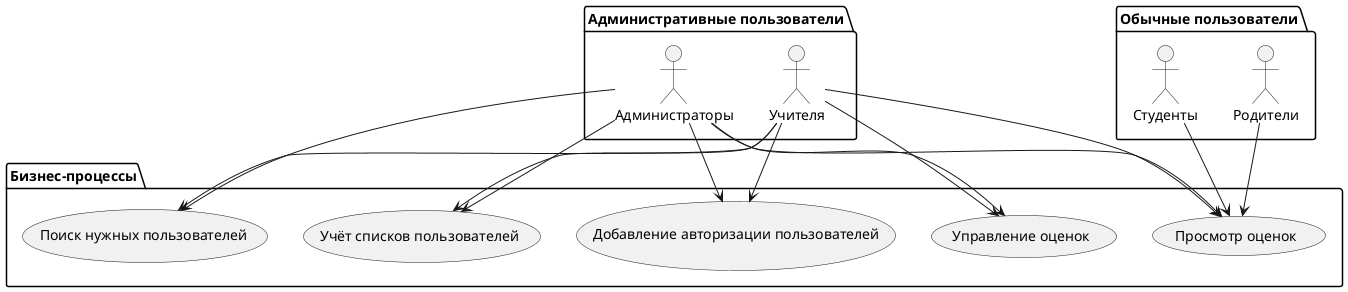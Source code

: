 @startuml ДиаграммаПользователиИБизнесПроцессы

package "Административные пользователи" {
    actor "Учителя" as t
    actor "Администраторы" as a
}

package "Обычные пользователи" {
    actor "Родители" as p
    actor "Студенты" as s
}

package "Бизнес-процессы" {
    usecase "Управление оценок" as BP1
    usecase "Просмотр оценок" as BP2
    usecase "Учёт списков пользователей" as BP3
    usecase "Поиск нужных пользователей" as BP4
    usecase "Добавление авторизации пользователей" as BP5
}

t --> BP1
t --> BP2
t --> BP3
t --> BP4
t --> BP5

a --> BP1
a --> BP2
a --> BP3
a --> BP4
a --> BP5

p --> BP2

s --> BP2

@enduml
